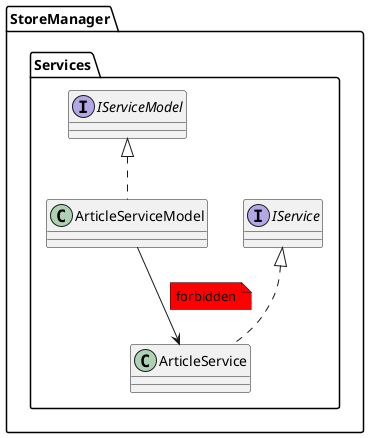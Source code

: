 @startuml
namespace StoreManager.Services{

    interface IService
    class ArticleService implements IService
    interface IServiceModel
    class ArticleServiceModel implements IServiceModel
    
    ArticleServiceModel --> ArticleService
    note on link #red: forbidden
}
@enduml